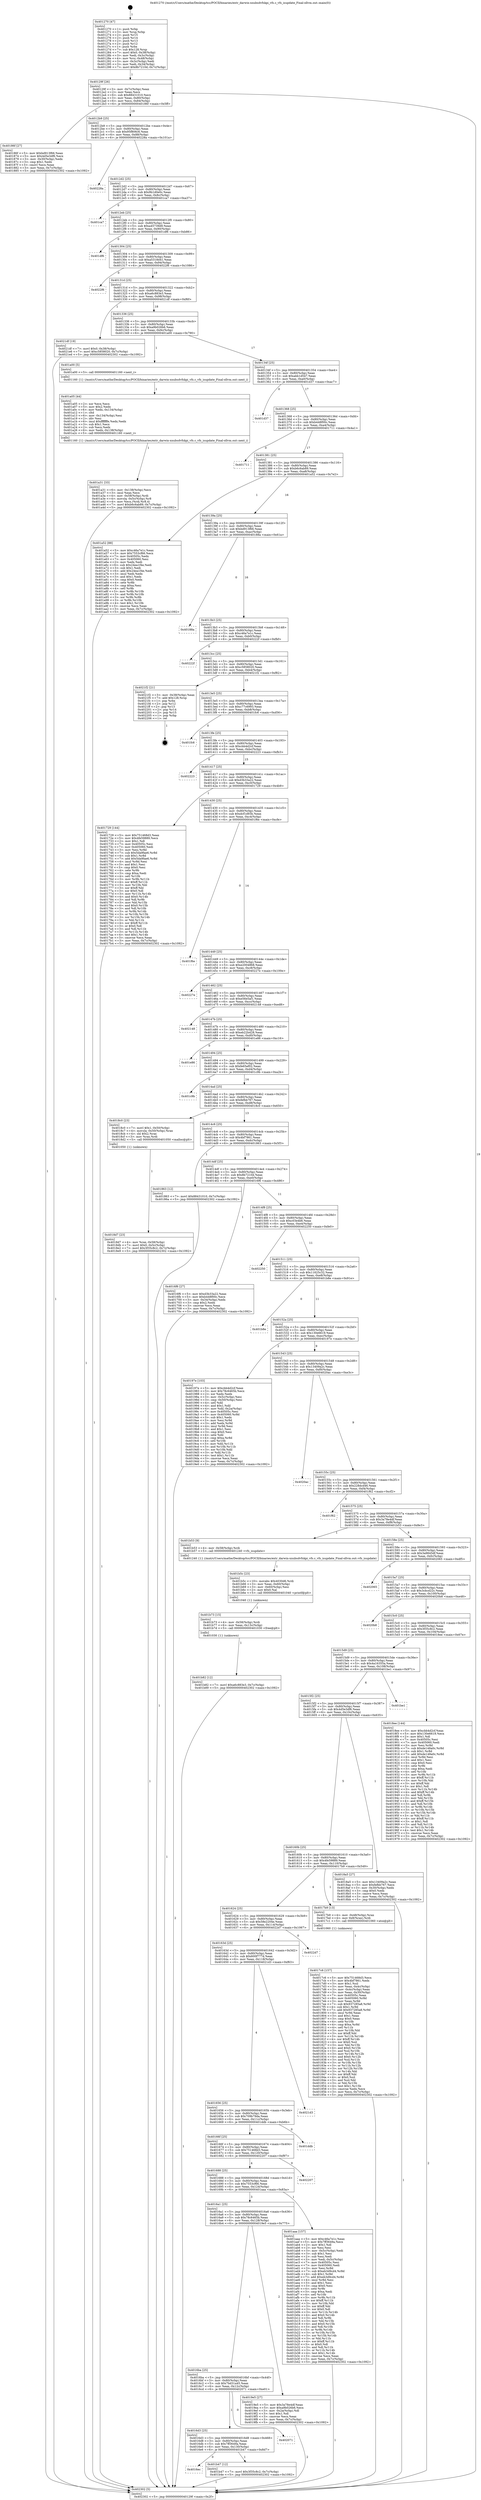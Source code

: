 digraph "0x401270" {
  label = "0x401270 (/mnt/c/Users/mathe/Desktop/tcc/POCII/binaries/extr_darwin-xnubsdvfskpi_vfs.c_vfs_isupdate_Final-ollvm.out::main(0))"
  labelloc = "t"
  node[shape=record]

  Entry [label="",width=0.3,height=0.3,shape=circle,fillcolor=black,style=filled]
  "0x40129f" [label="{
     0x40129f [26]\l
     | [instrs]\l
     &nbsp;&nbsp;0x40129f \<+3\>: mov -0x7c(%rbp),%eax\l
     &nbsp;&nbsp;0x4012a2 \<+2\>: mov %eax,%ecx\l
     &nbsp;&nbsp;0x4012a4 \<+6\>: sub $0x88431010,%ecx\l
     &nbsp;&nbsp;0x4012aa \<+3\>: mov %eax,-0x80(%rbp)\l
     &nbsp;&nbsp;0x4012ad \<+6\>: mov %ecx,-0x84(%rbp)\l
     &nbsp;&nbsp;0x4012b3 \<+6\>: je 000000000040186f \<main+0x5ff\>\l
  }"]
  "0x40186f" [label="{
     0x40186f [27]\l
     | [instrs]\l
     &nbsp;&nbsp;0x40186f \<+5\>: mov $0xbd913f66,%eax\l
     &nbsp;&nbsp;0x401874 \<+5\>: mov $0x4d5e3df6,%ecx\l
     &nbsp;&nbsp;0x401879 \<+3\>: mov -0x30(%rbp),%edx\l
     &nbsp;&nbsp;0x40187c \<+3\>: cmp $0x1,%edx\l
     &nbsp;&nbsp;0x40187f \<+3\>: cmovl %ecx,%eax\l
     &nbsp;&nbsp;0x401882 \<+3\>: mov %eax,-0x7c(%rbp)\l
     &nbsp;&nbsp;0x401885 \<+5\>: jmp 0000000000402302 \<main+0x1092\>\l
  }"]
  "0x4012b9" [label="{
     0x4012b9 [25]\l
     | [instrs]\l
     &nbsp;&nbsp;0x4012b9 \<+5\>: jmp 00000000004012be \<main+0x4e\>\l
     &nbsp;&nbsp;0x4012be \<+3\>: mov -0x80(%rbp),%eax\l
     &nbsp;&nbsp;0x4012c1 \<+5\>: sub $0x95f806c6,%eax\l
     &nbsp;&nbsp;0x4012c6 \<+6\>: mov %eax,-0x88(%rbp)\l
     &nbsp;&nbsp;0x4012cc \<+6\>: je 000000000040228a \<main+0x101a\>\l
  }"]
  Exit [label="",width=0.3,height=0.3,shape=circle,fillcolor=black,style=filled,peripheries=2]
  "0x40228a" [label="{
     0x40228a\l
  }", style=dashed]
  "0x4012d2" [label="{
     0x4012d2 [25]\l
     | [instrs]\l
     &nbsp;&nbsp;0x4012d2 \<+5\>: jmp 00000000004012d7 \<main+0x67\>\l
     &nbsp;&nbsp;0x4012d7 \<+3\>: mov -0x80(%rbp),%eax\l
     &nbsp;&nbsp;0x4012da \<+5\>: sub $0x9b1d0e0c,%eax\l
     &nbsp;&nbsp;0x4012df \<+6\>: mov %eax,-0x8c(%rbp)\l
     &nbsp;&nbsp;0x4012e5 \<+6\>: je 0000000000401ca7 \<main+0xa37\>\l
  }"]
  "0x401b82" [label="{
     0x401b82 [12]\l
     | [instrs]\l
     &nbsp;&nbsp;0x401b82 \<+7\>: movl $0xa6c883e3,-0x7c(%rbp)\l
     &nbsp;&nbsp;0x401b89 \<+5\>: jmp 0000000000402302 \<main+0x1092\>\l
  }"]
  "0x401ca7" [label="{
     0x401ca7\l
  }", style=dashed]
  "0x4012eb" [label="{
     0x4012eb [25]\l
     | [instrs]\l
     &nbsp;&nbsp;0x4012eb \<+5\>: jmp 00000000004012f0 \<main+0x80\>\l
     &nbsp;&nbsp;0x4012f0 \<+3\>: mov -0x80(%rbp),%eax\l
     &nbsp;&nbsp;0x4012f3 \<+5\>: sub $0xa45739d9,%eax\l
     &nbsp;&nbsp;0x4012f8 \<+6\>: mov %eax,-0x90(%rbp)\l
     &nbsp;&nbsp;0x4012fe \<+6\>: je 0000000000401df6 \<main+0xb86\>\l
  }"]
  "0x401b73" [label="{
     0x401b73 [15]\l
     | [instrs]\l
     &nbsp;&nbsp;0x401b73 \<+4\>: mov -0x58(%rbp),%rdi\l
     &nbsp;&nbsp;0x401b77 \<+6\>: mov %eax,-0x13c(%rbp)\l
     &nbsp;&nbsp;0x401b7d \<+5\>: call 0000000000401030 \<free@plt\>\l
     | [calls]\l
     &nbsp;&nbsp;0x401030 \{1\} (unknown)\l
  }"]
  "0x401df6" [label="{
     0x401df6\l
  }", style=dashed]
  "0x401304" [label="{
     0x401304 [25]\l
     | [instrs]\l
     &nbsp;&nbsp;0x401304 \<+5\>: jmp 0000000000401309 \<main+0x99\>\l
     &nbsp;&nbsp;0x401309 \<+3\>: mov -0x80(%rbp),%eax\l
     &nbsp;&nbsp;0x40130c \<+5\>: sub $0xa5318d41,%eax\l
     &nbsp;&nbsp;0x401311 \<+6\>: mov %eax,-0x94(%rbp)\l
     &nbsp;&nbsp;0x401317 \<+6\>: je 00000000004022f6 \<main+0x1086\>\l
  }"]
  "0x401b5c" [label="{
     0x401b5c [23]\l
     | [instrs]\l
     &nbsp;&nbsp;0x401b5c \<+10\>: movabs $0x4030d6,%rdi\l
     &nbsp;&nbsp;0x401b66 \<+3\>: mov %eax,-0x60(%rbp)\l
     &nbsp;&nbsp;0x401b69 \<+3\>: mov -0x60(%rbp),%esi\l
     &nbsp;&nbsp;0x401b6c \<+2\>: mov $0x0,%al\l
     &nbsp;&nbsp;0x401b6e \<+5\>: call 0000000000401040 \<printf@plt\>\l
     | [calls]\l
     &nbsp;&nbsp;0x401040 \{1\} (unknown)\l
  }"]
  "0x4022f6" [label="{
     0x4022f6\l
  }", style=dashed]
  "0x40131d" [label="{
     0x40131d [25]\l
     | [instrs]\l
     &nbsp;&nbsp;0x40131d \<+5\>: jmp 0000000000401322 \<main+0xb2\>\l
     &nbsp;&nbsp;0x401322 \<+3\>: mov -0x80(%rbp),%eax\l
     &nbsp;&nbsp;0x401325 \<+5\>: sub $0xa6c883e3,%eax\l
     &nbsp;&nbsp;0x40132a \<+6\>: mov %eax,-0x98(%rbp)\l
     &nbsp;&nbsp;0x401330 \<+6\>: je 00000000004021df \<main+0xf6f\>\l
  }"]
  "0x4016ec" [label="{
     0x4016ec\l
  }", style=dashed]
  "0x4021df" [label="{
     0x4021df [19]\l
     | [instrs]\l
     &nbsp;&nbsp;0x4021df \<+7\>: movl $0x0,-0x38(%rbp)\l
     &nbsp;&nbsp;0x4021e6 \<+7\>: movl $0xc5858020,-0x7c(%rbp)\l
     &nbsp;&nbsp;0x4021ed \<+5\>: jmp 0000000000402302 \<main+0x1092\>\l
  }"]
  "0x401336" [label="{
     0x401336 [25]\l
     | [instrs]\l
     &nbsp;&nbsp;0x401336 \<+5\>: jmp 000000000040133b \<main+0xcb\>\l
     &nbsp;&nbsp;0x40133b \<+3\>: mov -0x80(%rbp),%eax\l
     &nbsp;&nbsp;0x40133e \<+5\>: sub $0xa9b026b6,%eax\l
     &nbsp;&nbsp;0x401343 \<+6\>: mov %eax,-0x9c(%rbp)\l
     &nbsp;&nbsp;0x401349 \<+6\>: je 0000000000401a00 \<main+0x790\>\l
  }"]
  "0x401b47" [label="{
     0x401b47 [12]\l
     | [instrs]\l
     &nbsp;&nbsp;0x401b47 \<+7\>: movl $0x3f35c8c2,-0x7c(%rbp)\l
     &nbsp;&nbsp;0x401b4e \<+5\>: jmp 0000000000402302 \<main+0x1092\>\l
  }"]
  "0x401a00" [label="{
     0x401a00 [5]\l
     | [instrs]\l
     &nbsp;&nbsp;0x401a00 \<+5\>: call 0000000000401160 \<next_i\>\l
     | [calls]\l
     &nbsp;&nbsp;0x401160 \{1\} (/mnt/c/Users/mathe/Desktop/tcc/POCII/binaries/extr_darwin-xnubsdvfskpi_vfs.c_vfs_isupdate_Final-ollvm.out::next_i)\l
  }"]
  "0x40134f" [label="{
     0x40134f [25]\l
     | [instrs]\l
     &nbsp;&nbsp;0x40134f \<+5\>: jmp 0000000000401354 \<main+0xe4\>\l
     &nbsp;&nbsp;0x401354 \<+3\>: mov -0x80(%rbp),%eax\l
     &nbsp;&nbsp;0x401357 \<+5\>: sub $0xabb1d547,%eax\l
     &nbsp;&nbsp;0x40135c \<+6\>: mov %eax,-0xa0(%rbp)\l
     &nbsp;&nbsp;0x401362 \<+6\>: je 0000000000401d37 \<main+0xac7\>\l
  }"]
  "0x4016d3" [label="{
     0x4016d3 [25]\l
     | [instrs]\l
     &nbsp;&nbsp;0x4016d3 \<+5\>: jmp 00000000004016d8 \<main+0x468\>\l
     &nbsp;&nbsp;0x4016d8 \<+3\>: mov -0x80(%rbp),%eax\l
     &nbsp;&nbsp;0x4016db \<+5\>: sub $0x7ff3649a,%eax\l
     &nbsp;&nbsp;0x4016e0 \<+6\>: mov %eax,-0x130(%rbp)\l
     &nbsp;&nbsp;0x4016e6 \<+6\>: je 0000000000401b47 \<main+0x8d7\>\l
  }"]
  "0x401d37" [label="{
     0x401d37\l
  }", style=dashed]
  "0x401368" [label="{
     0x401368 [25]\l
     | [instrs]\l
     &nbsp;&nbsp;0x401368 \<+5\>: jmp 000000000040136d \<main+0xfd\>\l
     &nbsp;&nbsp;0x40136d \<+3\>: mov -0x80(%rbp),%eax\l
     &nbsp;&nbsp;0x401370 \<+5\>: sub $0xb448f00c,%eax\l
     &nbsp;&nbsp;0x401375 \<+6\>: mov %eax,-0xa4(%rbp)\l
     &nbsp;&nbsp;0x40137b \<+6\>: je 0000000000401711 \<main+0x4a1\>\l
  }"]
  "0x402071" [label="{
     0x402071\l
  }", style=dashed]
  "0x401711" [label="{
     0x401711\l
  }", style=dashed]
  "0x401381" [label="{
     0x401381 [25]\l
     | [instrs]\l
     &nbsp;&nbsp;0x401381 \<+5\>: jmp 0000000000401386 \<main+0x116\>\l
     &nbsp;&nbsp;0x401386 \<+3\>: mov -0x80(%rbp),%eax\l
     &nbsp;&nbsp;0x401389 \<+5\>: sub $0xb6c6ab89,%eax\l
     &nbsp;&nbsp;0x40138e \<+6\>: mov %eax,-0xa8(%rbp)\l
     &nbsp;&nbsp;0x401394 \<+6\>: je 0000000000401a52 \<main+0x7e2\>\l
  }"]
  "0x401a31" [label="{
     0x401a31 [33]\l
     | [instrs]\l
     &nbsp;&nbsp;0x401a31 \<+6\>: mov -0x138(%rbp),%ecx\l
     &nbsp;&nbsp;0x401a37 \<+3\>: imul %eax,%ecx\l
     &nbsp;&nbsp;0x401a3a \<+4\>: mov -0x58(%rbp),%rdi\l
     &nbsp;&nbsp;0x401a3e \<+4\>: movslq -0x5c(%rbp),%r8\l
     &nbsp;&nbsp;0x401a42 \<+4\>: mov %ecx,(%rdi,%r8,4)\l
     &nbsp;&nbsp;0x401a46 \<+7\>: movl $0xb6c6ab89,-0x7c(%rbp)\l
     &nbsp;&nbsp;0x401a4d \<+5\>: jmp 0000000000402302 \<main+0x1092\>\l
  }"]
  "0x401a52" [label="{
     0x401a52 [88]\l
     | [instrs]\l
     &nbsp;&nbsp;0x401a52 \<+5\>: mov $0xc46a7e1c,%eax\l
     &nbsp;&nbsp;0x401a57 \<+5\>: mov $0x7553cf66,%ecx\l
     &nbsp;&nbsp;0x401a5c \<+7\>: mov 0x40505c,%edx\l
     &nbsp;&nbsp;0x401a63 \<+7\>: mov 0x405060,%esi\l
     &nbsp;&nbsp;0x401a6a \<+2\>: mov %edx,%edi\l
     &nbsp;&nbsp;0x401a6c \<+6\>: sub $0x24ea1f4e,%edi\l
     &nbsp;&nbsp;0x401a72 \<+3\>: sub $0x1,%edi\l
     &nbsp;&nbsp;0x401a75 \<+6\>: add $0x24ea1f4e,%edi\l
     &nbsp;&nbsp;0x401a7b \<+3\>: imul %edi,%edx\l
     &nbsp;&nbsp;0x401a7e \<+3\>: and $0x1,%edx\l
     &nbsp;&nbsp;0x401a81 \<+3\>: cmp $0x0,%edx\l
     &nbsp;&nbsp;0x401a84 \<+4\>: sete %r8b\l
     &nbsp;&nbsp;0x401a88 \<+3\>: cmp $0xa,%esi\l
     &nbsp;&nbsp;0x401a8b \<+4\>: setl %r9b\l
     &nbsp;&nbsp;0x401a8f \<+3\>: mov %r8b,%r10b\l
     &nbsp;&nbsp;0x401a92 \<+3\>: and %r9b,%r10b\l
     &nbsp;&nbsp;0x401a95 \<+3\>: xor %r9b,%r8b\l
     &nbsp;&nbsp;0x401a98 \<+3\>: or %r8b,%r10b\l
     &nbsp;&nbsp;0x401a9b \<+4\>: test $0x1,%r10b\l
     &nbsp;&nbsp;0x401a9f \<+3\>: cmovne %ecx,%eax\l
     &nbsp;&nbsp;0x401aa2 \<+3\>: mov %eax,-0x7c(%rbp)\l
     &nbsp;&nbsp;0x401aa5 \<+5\>: jmp 0000000000402302 \<main+0x1092\>\l
  }"]
  "0x40139a" [label="{
     0x40139a [25]\l
     | [instrs]\l
     &nbsp;&nbsp;0x40139a \<+5\>: jmp 000000000040139f \<main+0x12f\>\l
     &nbsp;&nbsp;0x40139f \<+3\>: mov -0x80(%rbp),%eax\l
     &nbsp;&nbsp;0x4013a2 \<+5\>: sub $0xbd913f66,%eax\l
     &nbsp;&nbsp;0x4013a7 \<+6\>: mov %eax,-0xac(%rbp)\l
     &nbsp;&nbsp;0x4013ad \<+6\>: je 000000000040188a \<main+0x61a\>\l
  }"]
  "0x401a05" [label="{
     0x401a05 [44]\l
     | [instrs]\l
     &nbsp;&nbsp;0x401a05 \<+2\>: xor %ecx,%ecx\l
     &nbsp;&nbsp;0x401a07 \<+5\>: mov $0x2,%edx\l
     &nbsp;&nbsp;0x401a0c \<+6\>: mov %edx,-0x134(%rbp)\l
     &nbsp;&nbsp;0x401a12 \<+1\>: cltd\l
     &nbsp;&nbsp;0x401a13 \<+6\>: mov -0x134(%rbp),%esi\l
     &nbsp;&nbsp;0x401a19 \<+2\>: idiv %esi\l
     &nbsp;&nbsp;0x401a1b \<+6\>: imul $0xfffffffe,%edx,%edx\l
     &nbsp;&nbsp;0x401a21 \<+3\>: sub $0x1,%ecx\l
     &nbsp;&nbsp;0x401a24 \<+2\>: sub %ecx,%edx\l
     &nbsp;&nbsp;0x401a26 \<+6\>: mov %edx,-0x138(%rbp)\l
     &nbsp;&nbsp;0x401a2c \<+5\>: call 0000000000401160 \<next_i\>\l
     | [calls]\l
     &nbsp;&nbsp;0x401160 \{1\} (/mnt/c/Users/mathe/Desktop/tcc/POCII/binaries/extr_darwin-xnubsdvfskpi_vfs.c_vfs_isupdate_Final-ollvm.out::next_i)\l
  }"]
  "0x40188a" [label="{
     0x40188a\l
  }", style=dashed]
  "0x4013b3" [label="{
     0x4013b3 [25]\l
     | [instrs]\l
     &nbsp;&nbsp;0x4013b3 \<+5\>: jmp 00000000004013b8 \<main+0x148\>\l
     &nbsp;&nbsp;0x4013b8 \<+3\>: mov -0x80(%rbp),%eax\l
     &nbsp;&nbsp;0x4013bb \<+5\>: sub $0xc46a7e1c,%eax\l
     &nbsp;&nbsp;0x4013c0 \<+6\>: mov %eax,-0xb0(%rbp)\l
     &nbsp;&nbsp;0x4013c6 \<+6\>: je 000000000040222f \<main+0xfbf\>\l
  }"]
  "0x4016ba" [label="{
     0x4016ba [25]\l
     | [instrs]\l
     &nbsp;&nbsp;0x4016ba \<+5\>: jmp 00000000004016bf \<main+0x44f\>\l
     &nbsp;&nbsp;0x4016bf \<+3\>: mov -0x80(%rbp),%eax\l
     &nbsp;&nbsp;0x4016c2 \<+5\>: sub $0x7bd31a45,%eax\l
     &nbsp;&nbsp;0x4016c7 \<+6\>: mov %eax,-0x12c(%rbp)\l
     &nbsp;&nbsp;0x4016cd \<+6\>: je 0000000000402071 \<main+0xe01\>\l
  }"]
  "0x40222f" [label="{
     0x40222f\l
  }", style=dashed]
  "0x4013cc" [label="{
     0x4013cc [25]\l
     | [instrs]\l
     &nbsp;&nbsp;0x4013cc \<+5\>: jmp 00000000004013d1 \<main+0x161\>\l
     &nbsp;&nbsp;0x4013d1 \<+3\>: mov -0x80(%rbp),%eax\l
     &nbsp;&nbsp;0x4013d4 \<+5\>: sub $0xc5858020,%eax\l
     &nbsp;&nbsp;0x4013d9 \<+6\>: mov %eax,-0xb4(%rbp)\l
     &nbsp;&nbsp;0x4013df \<+6\>: je 00000000004021f2 \<main+0xf82\>\l
  }"]
  "0x4019e5" [label="{
     0x4019e5 [27]\l
     | [instrs]\l
     &nbsp;&nbsp;0x4019e5 \<+5\>: mov $0x3a78e4df,%eax\l
     &nbsp;&nbsp;0x4019ea \<+5\>: mov $0xa9b026b6,%ecx\l
     &nbsp;&nbsp;0x4019ef \<+3\>: mov -0x2a(%rbp),%dl\l
     &nbsp;&nbsp;0x4019f2 \<+3\>: test $0x1,%dl\l
     &nbsp;&nbsp;0x4019f5 \<+3\>: cmovne %ecx,%eax\l
     &nbsp;&nbsp;0x4019f8 \<+3\>: mov %eax,-0x7c(%rbp)\l
     &nbsp;&nbsp;0x4019fb \<+5\>: jmp 0000000000402302 \<main+0x1092\>\l
  }"]
  "0x4021f2" [label="{
     0x4021f2 [21]\l
     | [instrs]\l
     &nbsp;&nbsp;0x4021f2 \<+3\>: mov -0x38(%rbp),%eax\l
     &nbsp;&nbsp;0x4021f5 \<+7\>: add $0x128,%rsp\l
     &nbsp;&nbsp;0x4021fc \<+1\>: pop %rbx\l
     &nbsp;&nbsp;0x4021fd \<+2\>: pop %r12\l
     &nbsp;&nbsp;0x4021ff \<+2\>: pop %r13\l
     &nbsp;&nbsp;0x402201 \<+2\>: pop %r14\l
     &nbsp;&nbsp;0x402203 \<+2\>: pop %r15\l
     &nbsp;&nbsp;0x402205 \<+1\>: pop %rbp\l
     &nbsp;&nbsp;0x402206 \<+1\>: ret\l
  }"]
  "0x4013e5" [label="{
     0x4013e5 [25]\l
     | [instrs]\l
     &nbsp;&nbsp;0x4013e5 \<+5\>: jmp 00000000004013ea \<main+0x17a\>\l
     &nbsp;&nbsp;0x4013ea \<+3\>: mov -0x80(%rbp),%eax\l
     &nbsp;&nbsp;0x4013ed \<+5\>: sub $0xc77c6993,%eax\l
     &nbsp;&nbsp;0x4013f2 \<+6\>: mov %eax,-0xb8(%rbp)\l
     &nbsp;&nbsp;0x4013f8 \<+6\>: je 0000000000401fc6 \<main+0xd56\>\l
  }"]
  "0x4016a1" [label="{
     0x4016a1 [25]\l
     | [instrs]\l
     &nbsp;&nbsp;0x4016a1 \<+5\>: jmp 00000000004016a6 \<main+0x436\>\l
     &nbsp;&nbsp;0x4016a6 \<+3\>: mov -0x80(%rbp),%eax\l
     &nbsp;&nbsp;0x4016a9 \<+5\>: sub $0x78c6465b,%eax\l
     &nbsp;&nbsp;0x4016ae \<+6\>: mov %eax,-0x128(%rbp)\l
     &nbsp;&nbsp;0x4016b4 \<+6\>: je 00000000004019e5 \<main+0x775\>\l
  }"]
  "0x401fc6" [label="{
     0x401fc6\l
  }", style=dashed]
  "0x4013fe" [label="{
     0x4013fe [25]\l
     | [instrs]\l
     &nbsp;&nbsp;0x4013fe \<+5\>: jmp 0000000000401403 \<main+0x193\>\l
     &nbsp;&nbsp;0x401403 \<+3\>: mov -0x80(%rbp),%eax\l
     &nbsp;&nbsp;0x401406 \<+5\>: sub $0xcbb4d2cf,%eax\l
     &nbsp;&nbsp;0x40140b \<+6\>: mov %eax,-0xbc(%rbp)\l
     &nbsp;&nbsp;0x401411 \<+6\>: je 0000000000402223 \<main+0xfb3\>\l
  }"]
  "0x401aaa" [label="{
     0x401aaa [157]\l
     | [instrs]\l
     &nbsp;&nbsp;0x401aaa \<+5\>: mov $0xc46a7e1c,%eax\l
     &nbsp;&nbsp;0x401aaf \<+5\>: mov $0x7ff3649a,%ecx\l
     &nbsp;&nbsp;0x401ab4 \<+2\>: mov $0x1,%dl\l
     &nbsp;&nbsp;0x401ab6 \<+2\>: xor %esi,%esi\l
     &nbsp;&nbsp;0x401ab8 \<+3\>: mov -0x5c(%rbp),%edi\l
     &nbsp;&nbsp;0x401abb \<+3\>: sub $0x1,%esi\l
     &nbsp;&nbsp;0x401abe \<+2\>: sub %esi,%edi\l
     &nbsp;&nbsp;0x401ac0 \<+3\>: mov %edi,-0x5c(%rbp)\l
     &nbsp;&nbsp;0x401ac3 \<+7\>: mov 0x40505c,%esi\l
     &nbsp;&nbsp;0x401aca \<+7\>: mov 0x405060,%edi\l
     &nbsp;&nbsp;0x401ad1 \<+3\>: mov %esi,%r8d\l
     &nbsp;&nbsp;0x401ad4 \<+7\>: sub $0xeb3d9cd4,%r8d\l
     &nbsp;&nbsp;0x401adb \<+4\>: sub $0x1,%r8d\l
     &nbsp;&nbsp;0x401adf \<+7\>: add $0xeb3d9cd4,%r8d\l
     &nbsp;&nbsp;0x401ae6 \<+4\>: imul %r8d,%esi\l
     &nbsp;&nbsp;0x401aea \<+3\>: and $0x1,%esi\l
     &nbsp;&nbsp;0x401aed \<+3\>: cmp $0x0,%esi\l
     &nbsp;&nbsp;0x401af0 \<+4\>: sete %r9b\l
     &nbsp;&nbsp;0x401af4 \<+3\>: cmp $0xa,%edi\l
     &nbsp;&nbsp;0x401af7 \<+4\>: setl %r10b\l
     &nbsp;&nbsp;0x401afb \<+3\>: mov %r9b,%r11b\l
     &nbsp;&nbsp;0x401afe \<+4\>: xor $0xff,%r11b\l
     &nbsp;&nbsp;0x401b02 \<+3\>: mov %r10b,%bl\l
     &nbsp;&nbsp;0x401b05 \<+3\>: xor $0xff,%bl\l
     &nbsp;&nbsp;0x401b08 \<+3\>: xor $0x0,%dl\l
     &nbsp;&nbsp;0x401b0b \<+3\>: mov %r11b,%r14b\l
     &nbsp;&nbsp;0x401b0e \<+4\>: and $0x0,%r14b\l
     &nbsp;&nbsp;0x401b12 \<+3\>: and %dl,%r9b\l
     &nbsp;&nbsp;0x401b15 \<+3\>: mov %bl,%r15b\l
     &nbsp;&nbsp;0x401b18 \<+4\>: and $0x0,%r15b\l
     &nbsp;&nbsp;0x401b1c \<+3\>: and %dl,%r10b\l
     &nbsp;&nbsp;0x401b1f \<+3\>: or %r9b,%r14b\l
     &nbsp;&nbsp;0x401b22 \<+3\>: or %r10b,%r15b\l
     &nbsp;&nbsp;0x401b25 \<+3\>: xor %r15b,%r14b\l
     &nbsp;&nbsp;0x401b28 \<+3\>: or %bl,%r11b\l
     &nbsp;&nbsp;0x401b2b \<+4\>: xor $0xff,%r11b\l
     &nbsp;&nbsp;0x401b2f \<+3\>: or $0x0,%dl\l
     &nbsp;&nbsp;0x401b32 \<+3\>: and %dl,%r11b\l
     &nbsp;&nbsp;0x401b35 \<+3\>: or %r11b,%r14b\l
     &nbsp;&nbsp;0x401b38 \<+4\>: test $0x1,%r14b\l
     &nbsp;&nbsp;0x401b3c \<+3\>: cmovne %ecx,%eax\l
     &nbsp;&nbsp;0x401b3f \<+3\>: mov %eax,-0x7c(%rbp)\l
     &nbsp;&nbsp;0x401b42 \<+5\>: jmp 0000000000402302 \<main+0x1092\>\l
  }"]
  "0x402223" [label="{
     0x402223\l
  }", style=dashed]
  "0x401417" [label="{
     0x401417 [25]\l
     | [instrs]\l
     &nbsp;&nbsp;0x401417 \<+5\>: jmp 000000000040141c \<main+0x1ac\>\l
     &nbsp;&nbsp;0x40141c \<+3\>: mov -0x80(%rbp),%eax\l
     &nbsp;&nbsp;0x40141f \<+5\>: sub $0xd3b33a22,%eax\l
     &nbsp;&nbsp;0x401424 \<+6\>: mov %eax,-0xc0(%rbp)\l
     &nbsp;&nbsp;0x40142a \<+6\>: je 0000000000401729 \<main+0x4b9\>\l
  }"]
  "0x401688" [label="{
     0x401688 [25]\l
     | [instrs]\l
     &nbsp;&nbsp;0x401688 \<+5\>: jmp 000000000040168d \<main+0x41d\>\l
     &nbsp;&nbsp;0x40168d \<+3\>: mov -0x80(%rbp),%eax\l
     &nbsp;&nbsp;0x401690 \<+5\>: sub $0x7553cf66,%eax\l
     &nbsp;&nbsp;0x401695 \<+6\>: mov %eax,-0x124(%rbp)\l
     &nbsp;&nbsp;0x40169b \<+6\>: je 0000000000401aaa \<main+0x83a\>\l
  }"]
  "0x401729" [label="{
     0x401729 [144]\l
     | [instrs]\l
     &nbsp;&nbsp;0x401729 \<+5\>: mov $0x751468d3,%eax\l
     &nbsp;&nbsp;0x40172e \<+5\>: mov $0x4fe59889,%ecx\l
     &nbsp;&nbsp;0x401733 \<+2\>: mov $0x1,%dl\l
     &nbsp;&nbsp;0x401735 \<+7\>: mov 0x40505c,%esi\l
     &nbsp;&nbsp;0x40173c \<+7\>: mov 0x405060,%edi\l
     &nbsp;&nbsp;0x401743 \<+3\>: mov %esi,%r8d\l
     &nbsp;&nbsp;0x401746 \<+7\>: sub $0x5da9fae6,%r8d\l
     &nbsp;&nbsp;0x40174d \<+4\>: sub $0x1,%r8d\l
     &nbsp;&nbsp;0x401751 \<+7\>: add $0x5da9fae6,%r8d\l
     &nbsp;&nbsp;0x401758 \<+4\>: imul %r8d,%esi\l
     &nbsp;&nbsp;0x40175c \<+3\>: and $0x1,%esi\l
     &nbsp;&nbsp;0x40175f \<+3\>: cmp $0x0,%esi\l
     &nbsp;&nbsp;0x401762 \<+4\>: sete %r9b\l
     &nbsp;&nbsp;0x401766 \<+3\>: cmp $0xa,%edi\l
     &nbsp;&nbsp;0x401769 \<+4\>: setl %r10b\l
     &nbsp;&nbsp;0x40176d \<+3\>: mov %r9b,%r11b\l
     &nbsp;&nbsp;0x401770 \<+4\>: xor $0xff,%r11b\l
     &nbsp;&nbsp;0x401774 \<+3\>: mov %r10b,%bl\l
     &nbsp;&nbsp;0x401777 \<+3\>: xor $0xff,%bl\l
     &nbsp;&nbsp;0x40177a \<+3\>: xor $0x0,%dl\l
     &nbsp;&nbsp;0x40177d \<+3\>: mov %r11b,%r14b\l
     &nbsp;&nbsp;0x401780 \<+4\>: and $0x0,%r14b\l
     &nbsp;&nbsp;0x401784 \<+3\>: and %dl,%r9b\l
     &nbsp;&nbsp;0x401787 \<+3\>: mov %bl,%r15b\l
     &nbsp;&nbsp;0x40178a \<+4\>: and $0x0,%r15b\l
     &nbsp;&nbsp;0x40178e \<+3\>: and %dl,%r10b\l
     &nbsp;&nbsp;0x401791 \<+3\>: or %r9b,%r14b\l
     &nbsp;&nbsp;0x401794 \<+3\>: or %r10b,%r15b\l
     &nbsp;&nbsp;0x401797 \<+3\>: xor %r15b,%r14b\l
     &nbsp;&nbsp;0x40179a \<+3\>: or %bl,%r11b\l
     &nbsp;&nbsp;0x40179d \<+4\>: xor $0xff,%r11b\l
     &nbsp;&nbsp;0x4017a1 \<+3\>: or $0x0,%dl\l
     &nbsp;&nbsp;0x4017a4 \<+3\>: and %dl,%r11b\l
     &nbsp;&nbsp;0x4017a7 \<+3\>: or %r11b,%r14b\l
     &nbsp;&nbsp;0x4017aa \<+4\>: test $0x1,%r14b\l
     &nbsp;&nbsp;0x4017ae \<+3\>: cmovne %ecx,%eax\l
     &nbsp;&nbsp;0x4017b1 \<+3\>: mov %eax,-0x7c(%rbp)\l
     &nbsp;&nbsp;0x4017b4 \<+5\>: jmp 0000000000402302 \<main+0x1092\>\l
  }"]
  "0x401430" [label="{
     0x401430 [25]\l
     | [instrs]\l
     &nbsp;&nbsp;0x401430 \<+5\>: jmp 0000000000401435 \<main+0x1c5\>\l
     &nbsp;&nbsp;0x401435 \<+3\>: mov -0x80(%rbp),%eax\l
     &nbsp;&nbsp;0x401438 \<+5\>: sub $0xdcf1d93b,%eax\l
     &nbsp;&nbsp;0x40143d \<+6\>: mov %eax,-0xc4(%rbp)\l
     &nbsp;&nbsp;0x401443 \<+6\>: je 0000000000401f6e \<main+0xcfe\>\l
  }"]
  "0x402207" [label="{
     0x402207\l
  }", style=dashed]
  "0x401f6e" [label="{
     0x401f6e\l
  }", style=dashed]
  "0x401449" [label="{
     0x401449 [25]\l
     | [instrs]\l
     &nbsp;&nbsp;0x401449 \<+5\>: jmp 000000000040144e \<main+0x1de\>\l
     &nbsp;&nbsp;0x40144e \<+3\>: mov -0x80(%rbp),%eax\l
     &nbsp;&nbsp;0x401451 \<+5\>: sub $0xe2004868,%eax\l
     &nbsp;&nbsp;0x401456 \<+6\>: mov %eax,-0xc8(%rbp)\l
     &nbsp;&nbsp;0x40145c \<+6\>: je 000000000040227e \<main+0x100e\>\l
  }"]
  "0x40166f" [label="{
     0x40166f [25]\l
     | [instrs]\l
     &nbsp;&nbsp;0x40166f \<+5\>: jmp 0000000000401674 \<main+0x404\>\l
     &nbsp;&nbsp;0x401674 \<+3\>: mov -0x80(%rbp),%eax\l
     &nbsp;&nbsp;0x401677 \<+5\>: sub $0x751468d3,%eax\l
     &nbsp;&nbsp;0x40167c \<+6\>: mov %eax,-0x120(%rbp)\l
     &nbsp;&nbsp;0x401682 \<+6\>: je 0000000000402207 \<main+0xf97\>\l
  }"]
  "0x40227e" [label="{
     0x40227e\l
  }", style=dashed]
  "0x401462" [label="{
     0x401462 [25]\l
     | [instrs]\l
     &nbsp;&nbsp;0x401462 \<+5\>: jmp 0000000000401467 \<main+0x1f7\>\l
     &nbsp;&nbsp;0x401467 \<+3\>: mov -0x80(%rbp),%eax\l
     &nbsp;&nbsp;0x40146a \<+5\>: sub $0xe56e5af1,%eax\l
     &nbsp;&nbsp;0x40146f \<+6\>: mov %eax,-0xcc(%rbp)\l
     &nbsp;&nbsp;0x401475 \<+6\>: je 0000000000402148 \<main+0xed8\>\l
  }"]
  "0x401ddb" [label="{
     0x401ddb\l
  }", style=dashed]
  "0x402148" [label="{
     0x402148\l
  }", style=dashed]
  "0x40147b" [label="{
     0x40147b [25]\l
     | [instrs]\l
     &nbsp;&nbsp;0x40147b \<+5\>: jmp 0000000000401480 \<main+0x210\>\l
     &nbsp;&nbsp;0x401480 \<+3\>: mov -0x80(%rbp),%eax\l
     &nbsp;&nbsp;0x401483 \<+5\>: sub $0xeb22b428,%eax\l
     &nbsp;&nbsp;0x401488 \<+6\>: mov %eax,-0xd0(%rbp)\l
     &nbsp;&nbsp;0x40148e \<+6\>: je 0000000000401e86 \<main+0xc16\>\l
  }"]
  "0x401656" [label="{
     0x401656 [25]\l
     | [instrs]\l
     &nbsp;&nbsp;0x401656 \<+5\>: jmp 000000000040165b \<main+0x3eb\>\l
     &nbsp;&nbsp;0x40165b \<+3\>: mov -0x80(%rbp),%eax\l
     &nbsp;&nbsp;0x40165e \<+5\>: sub $0x709b79da,%eax\l
     &nbsp;&nbsp;0x401663 \<+6\>: mov %eax,-0x11c(%rbp)\l
     &nbsp;&nbsp;0x401669 \<+6\>: je 0000000000401ddb \<main+0xb6b\>\l
  }"]
  "0x401e86" [label="{
     0x401e86\l
  }", style=dashed]
  "0x401494" [label="{
     0x401494 [25]\l
     | [instrs]\l
     &nbsp;&nbsp;0x401494 \<+5\>: jmp 0000000000401499 \<main+0x229\>\l
     &nbsp;&nbsp;0x401499 \<+3\>: mov -0x80(%rbp),%eax\l
     &nbsp;&nbsp;0x40149c \<+5\>: sub $0xfe65ef02,%eax\l
     &nbsp;&nbsp;0x4014a1 \<+6\>: mov %eax,-0xd4(%rbp)\l
     &nbsp;&nbsp;0x4014a7 \<+6\>: je 0000000000401c9b \<main+0xa2b\>\l
  }"]
  "0x4021d3" [label="{
     0x4021d3\l
  }", style=dashed]
  "0x401c9b" [label="{
     0x401c9b\l
  }", style=dashed]
  "0x4014ad" [label="{
     0x4014ad [25]\l
     | [instrs]\l
     &nbsp;&nbsp;0x4014ad \<+5\>: jmp 00000000004014b2 \<main+0x242\>\l
     &nbsp;&nbsp;0x4014b2 \<+3\>: mov -0x80(%rbp),%eax\l
     &nbsp;&nbsp;0x4014b5 \<+5\>: sub $0xfefbb767,%eax\l
     &nbsp;&nbsp;0x4014ba \<+6\>: mov %eax,-0xd8(%rbp)\l
     &nbsp;&nbsp;0x4014c0 \<+6\>: je 00000000004018c0 \<main+0x650\>\l
  }"]
  "0x40163d" [label="{
     0x40163d [25]\l
     | [instrs]\l
     &nbsp;&nbsp;0x40163d \<+5\>: jmp 0000000000401642 \<main+0x3d2\>\l
     &nbsp;&nbsp;0x401642 \<+3\>: mov -0x80(%rbp),%eax\l
     &nbsp;&nbsp;0x401645 \<+5\>: sub $0x600f777d,%eax\l
     &nbsp;&nbsp;0x40164a \<+6\>: mov %eax,-0x118(%rbp)\l
     &nbsp;&nbsp;0x401650 \<+6\>: je 00000000004021d3 \<main+0xf63\>\l
  }"]
  "0x4018c0" [label="{
     0x4018c0 [23]\l
     | [instrs]\l
     &nbsp;&nbsp;0x4018c0 \<+7\>: movl $0x1,-0x50(%rbp)\l
     &nbsp;&nbsp;0x4018c7 \<+4\>: movslq -0x50(%rbp),%rax\l
     &nbsp;&nbsp;0x4018cb \<+4\>: shl $0x2,%rax\l
     &nbsp;&nbsp;0x4018cf \<+3\>: mov %rax,%rdi\l
     &nbsp;&nbsp;0x4018d2 \<+5\>: call 0000000000401050 \<malloc@plt\>\l
     | [calls]\l
     &nbsp;&nbsp;0x401050 \{1\} (unknown)\l
  }"]
  "0x4014c6" [label="{
     0x4014c6 [25]\l
     | [instrs]\l
     &nbsp;&nbsp;0x4014c6 \<+5\>: jmp 00000000004014cb \<main+0x25b\>\l
     &nbsp;&nbsp;0x4014cb \<+3\>: mov -0x80(%rbp),%eax\l
     &nbsp;&nbsp;0x4014ce \<+5\>: sub $0x4bf7861,%eax\l
     &nbsp;&nbsp;0x4014d3 \<+6\>: mov %eax,-0xdc(%rbp)\l
     &nbsp;&nbsp;0x4014d9 \<+6\>: je 0000000000401863 \<main+0x5f3\>\l
  }"]
  "0x4022d7" [label="{
     0x4022d7\l
  }", style=dashed]
  "0x401863" [label="{
     0x401863 [12]\l
     | [instrs]\l
     &nbsp;&nbsp;0x401863 \<+7\>: movl $0x88431010,-0x7c(%rbp)\l
     &nbsp;&nbsp;0x40186a \<+5\>: jmp 0000000000402302 \<main+0x1092\>\l
  }"]
  "0x4014df" [label="{
     0x4014df [25]\l
     | [instrs]\l
     &nbsp;&nbsp;0x4014df \<+5\>: jmp 00000000004014e4 \<main+0x274\>\l
     &nbsp;&nbsp;0x4014e4 \<+3\>: mov -0x80(%rbp),%eax\l
     &nbsp;&nbsp;0x4014e7 \<+5\>: sub $0x8b7210d,%eax\l
     &nbsp;&nbsp;0x4014ec \<+6\>: mov %eax,-0xe0(%rbp)\l
     &nbsp;&nbsp;0x4014f2 \<+6\>: je 00000000004016f6 \<main+0x486\>\l
  }"]
  "0x4018d7" [label="{
     0x4018d7 [23]\l
     | [instrs]\l
     &nbsp;&nbsp;0x4018d7 \<+4\>: mov %rax,-0x58(%rbp)\l
     &nbsp;&nbsp;0x4018db \<+7\>: movl $0x0,-0x5c(%rbp)\l
     &nbsp;&nbsp;0x4018e2 \<+7\>: movl $0x3f35c8c2,-0x7c(%rbp)\l
     &nbsp;&nbsp;0x4018e9 \<+5\>: jmp 0000000000402302 \<main+0x1092\>\l
  }"]
  "0x4016f6" [label="{
     0x4016f6 [27]\l
     | [instrs]\l
     &nbsp;&nbsp;0x4016f6 \<+5\>: mov $0xd3b33a22,%eax\l
     &nbsp;&nbsp;0x4016fb \<+5\>: mov $0xb448f00c,%ecx\l
     &nbsp;&nbsp;0x401700 \<+3\>: mov -0x34(%rbp),%edx\l
     &nbsp;&nbsp;0x401703 \<+3\>: cmp $0x2,%edx\l
     &nbsp;&nbsp;0x401706 \<+3\>: cmovne %ecx,%eax\l
     &nbsp;&nbsp;0x401709 \<+3\>: mov %eax,-0x7c(%rbp)\l
     &nbsp;&nbsp;0x40170c \<+5\>: jmp 0000000000402302 \<main+0x1092\>\l
  }"]
  "0x4014f8" [label="{
     0x4014f8 [25]\l
     | [instrs]\l
     &nbsp;&nbsp;0x4014f8 \<+5\>: jmp 00000000004014fd \<main+0x28d\>\l
     &nbsp;&nbsp;0x4014fd \<+3\>: mov -0x80(%rbp),%eax\l
     &nbsp;&nbsp;0x401500 \<+5\>: sub $0xc03e4b6,%eax\l
     &nbsp;&nbsp;0x401505 \<+6\>: mov %eax,-0xe4(%rbp)\l
     &nbsp;&nbsp;0x40150b \<+6\>: je 0000000000402250 \<main+0xfe0\>\l
  }"]
  "0x402302" [label="{
     0x402302 [5]\l
     | [instrs]\l
     &nbsp;&nbsp;0x402302 \<+5\>: jmp 000000000040129f \<main+0x2f\>\l
  }"]
  "0x401270" [label="{
     0x401270 [47]\l
     | [instrs]\l
     &nbsp;&nbsp;0x401270 \<+1\>: push %rbp\l
     &nbsp;&nbsp;0x401271 \<+3\>: mov %rsp,%rbp\l
     &nbsp;&nbsp;0x401274 \<+2\>: push %r15\l
     &nbsp;&nbsp;0x401276 \<+2\>: push %r14\l
     &nbsp;&nbsp;0x401278 \<+2\>: push %r13\l
     &nbsp;&nbsp;0x40127a \<+2\>: push %r12\l
     &nbsp;&nbsp;0x40127c \<+1\>: push %rbx\l
     &nbsp;&nbsp;0x40127d \<+7\>: sub $0x128,%rsp\l
     &nbsp;&nbsp;0x401284 \<+7\>: movl $0x0,-0x38(%rbp)\l
     &nbsp;&nbsp;0x40128b \<+3\>: mov %edi,-0x3c(%rbp)\l
     &nbsp;&nbsp;0x40128e \<+4\>: mov %rsi,-0x48(%rbp)\l
     &nbsp;&nbsp;0x401292 \<+3\>: mov -0x3c(%rbp),%edi\l
     &nbsp;&nbsp;0x401295 \<+3\>: mov %edi,-0x34(%rbp)\l
     &nbsp;&nbsp;0x401298 \<+7\>: movl $0x8b7210d,-0x7c(%rbp)\l
  }"]
  "0x4017c6" [label="{
     0x4017c6 [157]\l
     | [instrs]\l
     &nbsp;&nbsp;0x4017c6 \<+5\>: mov $0x751468d3,%ecx\l
     &nbsp;&nbsp;0x4017cb \<+5\>: mov $0x4bf7861,%edx\l
     &nbsp;&nbsp;0x4017d0 \<+3\>: mov $0x1,%sil\l
     &nbsp;&nbsp;0x4017d3 \<+3\>: mov %eax,-0x4c(%rbp)\l
     &nbsp;&nbsp;0x4017d6 \<+3\>: mov -0x4c(%rbp),%eax\l
     &nbsp;&nbsp;0x4017d9 \<+3\>: mov %eax,-0x30(%rbp)\l
     &nbsp;&nbsp;0x4017dc \<+7\>: mov 0x40505c,%eax\l
     &nbsp;&nbsp;0x4017e3 \<+8\>: mov 0x405060,%r8d\l
     &nbsp;&nbsp;0x4017eb \<+3\>: mov %eax,%r9d\l
     &nbsp;&nbsp;0x4017ee \<+7\>: sub $0x937285a8,%r9d\l
     &nbsp;&nbsp;0x4017f5 \<+4\>: sub $0x1,%r9d\l
     &nbsp;&nbsp;0x4017f9 \<+7\>: add $0x937285a8,%r9d\l
     &nbsp;&nbsp;0x401800 \<+4\>: imul %r9d,%eax\l
     &nbsp;&nbsp;0x401804 \<+3\>: and $0x1,%eax\l
     &nbsp;&nbsp;0x401807 \<+3\>: cmp $0x0,%eax\l
     &nbsp;&nbsp;0x40180a \<+4\>: sete %r10b\l
     &nbsp;&nbsp;0x40180e \<+4\>: cmp $0xa,%r8d\l
     &nbsp;&nbsp;0x401812 \<+4\>: setl %r11b\l
     &nbsp;&nbsp;0x401816 \<+3\>: mov %r10b,%bl\l
     &nbsp;&nbsp;0x401819 \<+3\>: xor $0xff,%bl\l
     &nbsp;&nbsp;0x40181c \<+3\>: mov %r11b,%r14b\l
     &nbsp;&nbsp;0x40181f \<+4\>: xor $0xff,%r14b\l
     &nbsp;&nbsp;0x401823 \<+4\>: xor $0x0,%sil\l
     &nbsp;&nbsp;0x401827 \<+3\>: mov %bl,%r15b\l
     &nbsp;&nbsp;0x40182a \<+4\>: and $0x0,%r15b\l
     &nbsp;&nbsp;0x40182e \<+3\>: and %sil,%r10b\l
     &nbsp;&nbsp;0x401831 \<+3\>: mov %r14b,%r12b\l
     &nbsp;&nbsp;0x401834 \<+4\>: and $0x0,%r12b\l
     &nbsp;&nbsp;0x401838 \<+3\>: and %sil,%r11b\l
     &nbsp;&nbsp;0x40183b \<+3\>: or %r10b,%r15b\l
     &nbsp;&nbsp;0x40183e \<+3\>: or %r11b,%r12b\l
     &nbsp;&nbsp;0x401841 \<+3\>: xor %r12b,%r15b\l
     &nbsp;&nbsp;0x401844 \<+3\>: or %r14b,%bl\l
     &nbsp;&nbsp;0x401847 \<+3\>: xor $0xff,%bl\l
     &nbsp;&nbsp;0x40184a \<+4\>: or $0x0,%sil\l
     &nbsp;&nbsp;0x40184e \<+3\>: and %sil,%bl\l
     &nbsp;&nbsp;0x401851 \<+3\>: or %bl,%r15b\l
     &nbsp;&nbsp;0x401854 \<+4\>: test $0x1,%r15b\l
     &nbsp;&nbsp;0x401858 \<+3\>: cmovne %edx,%ecx\l
     &nbsp;&nbsp;0x40185b \<+3\>: mov %ecx,-0x7c(%rbp)\l
     &nbsp;&nbsp;0x40185e \<+5\>: jmp 0000000000402302 \<main+0x1092\>\l
  }"]
  "0x402250" [label="{
     0x402250\l
  }", style=dashed]
  "0x401511" [label="{
     0x401511 [25]\l
     | [instrs]\l
     &nbsp;&nbsp;0x401511 \<+5\>: jmp 0000000000401516 \<main+0x2a6\>\l
     &nbsp;&nbsp;0x401516 \<+3\>: mov -0x80(%rbp),%eax\l
     &nbsp;&nbsp;0x401519 \<+5\>: sub $0x11625c32,%eax\l
     &nbsp;&nbsp;0x40151e \<+6\>: mov %eax,-0xe8(%rbp)\l
     &nbsp;&nbsp;0x401524 \<+6\>: je 0000000000401b8e \<main+0x91e\>\l
  }"]
  "0x401624" [label="{
     0x401624 [25]\l
     | [instrs]\l
     &nbsp;&nbsp;0x401624 \<+5\>: jmp 0000000000401629 \<main+0x3b9\>\l
     &nbsp;&nbsp;0x401629 \<+3\>: mov -0x80(%rbp),%eax\l
     &nbsp;&nbsp;0x40162c \<+5\>: sub $0x58e2204e,%eax\l
     &nbsp;&nbsp;0x401631 \<+6\>: mov %eax,-0x114(%rbp)\l
     &nbsp;&nbsp;0x401637 \<+6\>: je 00000000004022d7 \<main+0x1067\>\l
  }"]
  "0x401b8e" [label="{
     0x401b8e\l
  }", style=dashed]
  "0x40152a" [label="{
     0x40152a [25]\l
     | [instrs]\l
     &nbsp;&nbsp;0x40152a \<+5\>: jmp 000000000040152f \<main+0x2bf\>\l
     &nbsp;&nbsp;0x40152f \<+3\>: mov -0x80(%rbp),%eax\l
     &nbsp;&nbsp;0x401532 \<+5\>: sub $0x130e6619,%eax\l
     &nbsp;&nbsp;0x401537 \<+6\>: mov %eax,-0xec(%rbp)\l
     &nbsp;&nbsp;0x40153d \<+6\>: je 000000000040197e \<main+0x70e\>\l
  }"]
  "0x4017b9" [label="{
     0x4017b9 [13]\l
     | [instrs]\l
     &nbsp;&nbsp;0x4017b9 \<+4\>: mov -0x48(%rbp),%rax\l
     &nbsp;&nbsp;0x4017bd \<+4\>: mov 0x8(%rax),%rdi\l
     &nbsp;&nbsp;0x4017c1 \<+5\>: call 0000000000401060 \<atoi@plt\>\l
     | [calls]\l
     &nbsp;&nbsp;0x401060 \{1\} (unknown)\l
  }"]
  "0x40197e" [label="{
     0x40197e [103]\l
     | [instrs]\l
     &nbsp;&nbsp;0x40197e \<+5\>: mov $0xcbb4d2cf,%eax\l
     &nbsp;&nbsp;0x401983 \<+5\>: mov $0x78c6465b,%ecx\l
     &nbsp;&nbsp;0x401988 \<+2\>: xor %edx,%edx\l
     &nbsp;&nbsp;0x40198a \<+3\>: mov -0x5c(%rbp),%esi\l
     &nbsp;&nbsp;0x40198d \<+3\>: cmp -0x50(%rbp),%esi\l
     &nbsp;&nbsp;0x401990 \<+4\>: setl %dil\l
     &nbsp;&nbsp;0x401994 \<+4\>: and $0x1,%dil\l
     &nbsp;&nbsp;0x401998 \<+4\>: mov %dil,-0x2a(%rbp)\l
     &nbsp;&nbsp;0x40199c \<+7\>: mov 0x40505c,%esi\l
     &nbsp;&nbsp;0x4019a3 \<+8\>: mov 0x405060,%r8d\l
     &nbsp;&nbsp;0x4019ab \<+3\>: sub $0x1,%edx\l
     &nbsp;&nbsp;0x4019ae \<+3\>: mov %esi,%r9d\l
     &nbsp;&nbsp;0x4019b1 \<+3\>: add %edx,%r9d\l
     &nbsp;&nbsp;0x4019b4 \<+4\>: imul %r9d,%esi\l
     &nbsp;&nbsp;0x4019b8 \<+3\>: and $0x1,%esi\l
     &nbsp;&nbsp;0x4019bb \<+3\>: cmp $0x0,%esi\l
     &nbsp;&nbsp;0x4019be \<+4\>: sete %dil\l
     &nbsp;&nbsp;0x4019c2 \<+4\>: cmp $0xa,%r8d\l
     &nbsp;&nbsp;0x4019c6 \<+4\>: setl %r10b\l
     &nbsp;&nbsp;0x4019ca \<+3\>: mov %dil,%r11b\l
     &nbsp;&nbsp;0x4019cd \<+3\>: and %r10b,%r11b\l
     &nbsp;&nbsp;0x4019d0 \<+3\>: xor %r10b,%dil\l
     &nbsp;&nbsp;0x4019d3 \<+3\>: or %dil,%r11b\l
     &nbsp;&nbsp;0x4019d6 \<+4\>: test $0x1,%r11b\l
     &nbsp;&nbsp;0x4019da \<+3\>: cmovne %ecx,%eax\l
     &nbsp;&nbsp;0x4019dd \<+3\>: mov %eax,-0x7c(%rbp)\l
     &nbsp;&nbsp;0x4019e0 \<+5\>: jmp 0000000000402302 \<main+0x1092\>\l
  }"]
  "0x401543" [label="{
     0x401543 [25]\l
     | [instrs]\l
     &nbsp;&nbsp;0x401543 \<+5\>: jmp 0000000000401548 \<main+0x2d8\>\l
     &nbsp;&nbsp;0x401548 \<+3\>: mov -0x80(%rbp),%eax\l
     &nbsp;&nbsp;0x40154b \<+5\>: sub $0x13409a2c,%eax\l
     &nbsp;&nbsp;0x401550 \<+6\>: mov %eax,-0xf0(%rbp)\l
     &nbsp;&nbsp;0x401556 \<+6\>: je 00000000004020ac \<main+0xe3c\>\l
  }"]
  "0x40160b" [label="{
     0x40160b [25]\l
     | [instrs]\l
     &nbsp;&nbsp;0x40160b \<+5\>: jmp 0000000000401610 \<main+0x3a0\>\l
     &nbsp;&nbsp;0x401610 \<+3\>: mov -0x80(%rbp),%eax\l
     &nbsp;&nbsp;0x401613 \<+5\>: sub $0x4fe59889,%eax\l
     &nbsp;&nbsp;0x401618 \<+6\>: mov %eax,-0x110(%rbp)\l
     &nbsp;&nbsp;0x40161e \<+6\>: je 00000000004017b9 \<main+0x549\>\l
  }"]
  "0x4020ac" [label="{
     0x4020ac\l
  }", style=dashed]
  "0x40155c" [label="{
     0x40155c [25]\l
     | [instrs]\l
     &nbsp;&nbsp;0x40155c \<+5\>: jmp 0000000000401561 \<main+0x2f1\>\l
     &nbsp;&nbsp;0x401561 \<+3\>: mov -0x80(%rbp),%eax\l
     &nbsp;&nbsp;0x401564 \<+5\>: sub $0x228dcd46,%eax\l
     &nbsp;&nbsp;0x401569 \<+6\>: mov %eax,-0xf4(%rbp)\l
     &nbsp;&nbsp;0x40156f \<+6\>: je 0000000000401f62 \<main+0xcf2\>\l
  }"]
  "0x4018a5" [label="{
     0x4018a5 [27]\l
     | [instrs]\l
     &nbsp;&nbsp;0x4018a5 \<+5\>: mov $0x13409a2c,%eax\l
     &nbsp;&nbsp;0x4018aa \<+5\>: mov $0xfefbb767,%ecx\l
     &nbsp;&nbsp;0x4018af \<+3\>: mov -0x30(%rbp),%edx\l
     &nbsp;&nbsp;0x4018b2 \<+3\>: cmp $0x0,%edx\l
     &nbsp;&nbsp;0x4018b5 \<+3\>: cmove %ecx,%eax\l
     &nbsp;&nbsp;0x4018b8 \<+3\>: mov %eax,-0x7c(%rbp)\l
     &nbsp;&nbsp;0x4018bb \<+5\>: jmp 0000000000402302 \<main+0x1092\>\l
  }"]
  "0x401f62" [label="{
     0x401f62\l
  }", style=dashed]
  "0x401575" [label="{
     0x401575 [25]\l
     | [instrs]\l
     &nbsp;&nbsp;0x401575 \<+5\>: jmp 000000000040157a \<main+0x30a\>\l
     &nbsp;&nbsp;0x40157a \<+3\>: mov -0x80(%rbp),%eax\l
     &nbsp;&nbsp;0x40157d \<+5\>: sub $0x3a78e4df,%eax\l
     &nbsp;&nbsp;0x401582 \<+6\>: mov %eax,-0xf8(%rbp)\l
     &nbsp;&nbsp;0x401588 \<+6\>: je 0000000000401b53 \<main+0x8e3\>\l
  }"]
  "0x4015f2" [label="{
     0x4015f2 [25]\l
     | [instrs]\l
     &nbsp;&nbsp;0x4015f2 \<+5\>: jmp 00000000004015f7 \<main+0x387\>\l
     &nbsp;&nbsp;0x4015f7 \<+3\>: mov -0x80(%rbp),%eax\l
     &nbsp;&nbsp;0x4015fa \<+5\>: sub $0x4d5e3df6,%eax\l
     &nbsp;&nbsp;0x4015ff \<+6\>: mov %eax,-0x10c(%rbp)\l
     &nbsp;&nbsp;0x401605 \<+6\>: je 00000000004018a5 \<main+0x635\>\l
  }"]
  "0x401b53" [label="{
     0x401b53 [9]\l
     | [instrs]\l
     &nbsp;&nbsp;0x401b53 \<+4\>: mov -0x58(%rbp),%rdi\l
     &nbsp;&nbsp;0x401b57 \<+5\>: call 0000000000401240 \<vfs_isupdate\>\l
     | [calls]\l
     &nbsp;&nbsp;0x401240 \{1\} (/mnt/c/Users/mathe/Desktop/tcc/POCII/binaries/extr_darwin-xnubsdvfskpi_vfs.c_vfs_isupdate_Final-ollvm.out::vfs_isupdate)\l
  }"]
  "0x40158e" [label="{
     0x40158e [25]\l
     | [instrs]\l
     &nbsp;&nbsp;0x40158e \<+5\>: jmp 0000000000401593 \<main+0x323\>\l
     &nbsp;&nbsp;0x401593 \<+3\>: mov -0x80(%rbp),%eax\l
     &nbsp;&nbsp;0x401596 \<+5\>: sub $0x3a9845df,%eax\l
     &nbsp;&nbsp;0x40159b \<+6\>: mov %eax,-0xfc(%rbp)\l
     &nbsp;&nbsp;0x4015a1 \<+6\>: je 0000000000402065 \<main+0xdf5\>\l
  }"]
  "0x401be1" [label="{
     0x401be1\l
  }", style=dashed]
  "0x402065" [label="{
     0x402065\l
  }", style=dashed]
  "0x4015a7" [label="{
     0x4015a7 [25]\l
     | [instrs]\l
     &nbsp;&nbsp;0x4015a7 \<+5\>: jmp 00000000004015ac \<main+0x33c\>\l
     &nbsp;&nbsp;0x4015ac \<+3\>: mov -0x80(%rbp),%eax\l
     &nbsp;&nbsp;0x4015af \<+5\>: sub $0x3cbcd22c,%eax\l
     &nbsp;&nbsp;0x4015b4 \<+6\>: mov %eax,-0x100(%rbp)\l
     &nbsp;&nbsp;0x4015ba \<+6\>: je 00000000004020b8 \<main+0xe48\>\l
  }"]
  "0x4015d9" [label="{
     0x4015d9 [25]\l
     | [instrs]\l
     &nbsp;&nbsp;0x4015d9 \<+5\>: jmp 00000000004015de \<main+0x36e\>\l
     &nbsp;&nbsp;0x4015de \<+3\>: mov -0x80(%rbp),%eax\l
     &nbsp;&nbsp;0x4015e1 \<+5\>: sub $0x4a16355a,%eax\l
     &nbsp;&nbsp;0x4015e6 \<+6\>: mov %eax,-0x108(%rbp)\l
     &nbsp;&nbsp;0x4015ec \<+6\>: je 0000000000401be1 \<main+0x971\>\l
  }"]
  "0x4020b8" [label="{
     0x4020b8\l
  }", style=dashed]
  "0x4015c0" [label="{
     0x4015c0 [25]\l
     | [instrs]\l
     &nbsp;&nbsp;0x4015c0 \<+5\>: jmp 00000000004015c5 \<main+0x355\>\l
     &nbsp;&nbsp;0x4015c5 \<+3\>: mov -0x80(%rbp),%eax\l
     &nbsp;&nbsp;0x4015c8 \<+5\>: sub $0x3f35c8c2,%eax\l
     &nbsp;&nbsp;0x4015cd \<+6\>: mov %eax,-0x104(%rbp)\l
     &nbsp;&nbsp;0x4015d3 \<+6\>: je 00000000004018ee \<main+0x67e\>\l
  }"]
  "0x4018ee" [label="{
     0x4018ee [144]\l
     | [instrs]\l
     &nbsp;&nbsp;0x4018ee \<+5\>: mov $0xcbb4d2cf,%eax\l
     &nbsp;&nbsp;0x4018f3 \<+5\>: mov $0x130e6619,%ecx\l
     &nbsp;&nbsp;0x4018f8 \<+2\>: mov $0x1,%dl\l
     &nbsp;&nbsp;0x4018fa \<+7\>: mov 0x40505c,%esi\l
     &nbsp;&nbsp;0x401901 \<+7\>: mov 0x405060,%edi\l
     &nbsp;&nbsp;0x401908 \<+3\>: mov %esi,%r8d\l
     &nbsp;&nbsp;0x40190b \<+7\>: sub $0xde148a0c,%r8d\l
     &nbsp;&nbsp;0x401912 \<+4\>: sub $0x1,%r8d\l
     &nbsp;&nbsp;0x401916 \<+7\>: add $0xde148a0c,%r8d\l
     &nbsp;&nbsp;0x40191d \<+4\>: imul %r8d,%esi\l
     &nbsp;&nbsp;0x401921 \<+3\>: and $0x1,%esi\l
     &nbsp;&nbsp;0x401924 \<+3\>: cmp $0x0,%esi\l
     &nbsp;&nbsp;0x401927 \<+4\>: sete %r9b\l
     &nbsp;&nbsp;0x40192b \<+3\>: cmp $0xa,%edi\l
     &nbsp;&nbsp;0x40192e \<+4\>: setl %r10b\l
     &nbsp;&nbsp;0x401932 \<+3\>: mov %r9b,%r11b\l
     &nbsp;&nbsp;0x401935 \<+4\>: xor $0xff,%r11b\l
     &nbsp;&nbsp;0x401939 \<+3\>: mov %r10b,%bl\l
     &nbsp;&nbsp;0x40193c \<+3\>: xor $0xff,%bl\l
     &nbsp;&nbsp;0x40193f \<+3\>: xor $0x1,%dl\l
     &nbsp;&nbsp;0x401942 \<+3\>: mov %r11b,%r14b\l
     &nbsp;&nbsp;0x401945 \<+4\>: and $0xff,%r14b\l
     &nbsp;&nbsp;0x401949 \<+3\>: and %dl,%r9b\l
     &nbsp;&nbsp;0x40194c \<+3\>: mov %bl,%r15b\l
     &nbsp;&nbsp;0x40194f \<+4\>: and $0xff,%r15b\l
     &nbsp;&nbsp;0x401953 \<+3\>: and %dl,%r10b\l
     &nbsp;&nbsp;0x401956 \<+3\>: or %r9b,%r14b\l
     &nbsp;&nbsp;0x401959 \<+3\>: or %r10b,%r15b\l
     &nbsp;&nbsp;0x40195c \<+3\>: xor %r15b,%r14b\l
     &nbsp;&nbsp;0x40195f \<+3\>: or %bl,%r11b\l
     &nbsp;&nbsp;0x401962 \<+4\>: xor $0xff,%r11b\l
     &nbsp;&nbsp;0x401966 \<+3\>: or $0x1,%dl\l
     &nbsp;&nbsp;0x401969 \<+3\>: and %dl,%r11b\l
     &nbsp;&nbsp;0x40196c \<+3\>: or %r11b,%r14b\l
     &nbsp;&nbsp;0x40196f \<+4\>: test $0x1,%r14b\l
     &nbsp;&nbsp;0x401973 \<+3\>: cmovne %ecx,%eax\l
     &nbsp;&nbsp;0x401976 \<+3\>: mov %eax,-0x7c(%rbp)\l
     &nbsp;&nbsp;0x401979 \<+5\>: jmp 0000000000402302 \<main+0x1092\>\l
  }"]
  Entry -> "0x401270" [label=" 1"]
  "0x40129f" -> "0x40186f" [label=" 1"]
  "0x40129f" -> "0x4012b9" [label=" 19"]
  "0x4021f2" -> Exit [label=" 1"]
  "0x4012b9" -> "0x40228a" [label=" 0"]
  "0x4012b9" -> "0x4012d2" [label=" 19"]
  "0x4021df" -> "0x402302" [label=" 1"]
  "0x4012d2" -> "0x401ca7" [label=" 0"]
  "0x4012d2" -> "0x4012eb" [label=" 19"]
  "0x401b82" -> "0x402302" [label=" 1"]
  "0x4012eb" -> "0x401df6" [label=" 0"]
  "0x4012eb" -> "0x401304" [label=" 19"]
  "0x401b73" -> "0x401b82" [label=" 1"]
  "0x401304" -> "0x4022f6" [label=" 0"]
  "0x401304" -> "0x40131d" [label=" 19"]
  "0x401b5c" -> "0x401b73" [label=" 1"]
  "0x40131d" -> "0x4021df" [label=" 1"]
  "0x40131d" -> "0x401336" [label=" 18"]
  "0x401b53" -> "0x401b5c" [label=" 1"]
  "0x401336" -> "0x401a00" [label=" 1"]
  "0x401336" -> "0x40134f" [label=" 17"]
  "0x401b47" -> "0x402302" [label=" 1"]
  "0x40134f" -> "0x401d37" [label=" 0"]
  "0x40134f" -> "0x401368" [label=" 17"]
  "0x4016d3" -> "0x401b47" [label=" 1"]
  "0x401368" -> "0x401711" [label=" 0"]
  "0x401368" -> "0x401381" [label=" 17"]
  "0x4016d3" -> "0x4016ec" [label=" 0"]
  "0x401381" -> "0x401a52" [label=" 1"]
  "0x401381" -> "0x40139a" [label=" 16"]
  "0x4016ba" -> "0x402071" [label=" 0"]
  "0x40139a" -> "0x40188a" [label=" 0"]
  "0x40139a" -> "0x4013b3" [label=" 16"]
  "0x4016ba" -> "0x4016d3" [label=" 1"]
  "0x4013b3" -> "0x40222f" [label=" 0"]
  "0x4013b3" -> "0x4013cc" [label=" 16"]
  "0x401aaa" -> "0x402302" [label=" 1"]
  "0x4013cc" -> "0x4021f2" [label=" 1"]
  "0x4013cc" -> "0x4013e5" [label=" 15"]
  "0x401a52" -> "0x402302" [label=" 1"]
  "0x4013e5" -> "0x401fc6" [label=" 0"]
  "0x4013e5" -> "0x4013fe" [label=" 15"]
  "0x401a05" -> "0x401a31" [label=" 1"]
  "0x4013fe" -> "0x402223" [label=" 0"]
  "0x4013fe" -> "0x401417" [label=" 15"]
  "0x401a00" -> "0x401a05" [label=" 1"]
  "0x401417" -> "0x401729" [label=" 1"]
  "0x401417" -> "0x401430" [label=" 14"]
  "0x4016a1" -> "0x4016ba" [label=" 1"]
  "0x401430" -> "0x401f6e" [label=" 0"]
  "0x401430" -> "0x401449" [label=" 14"]
  "0x4016a1" -> "0x4019e5" [label=" 2"]
  "0x401449" -> "0x40227e" [label=" 0"]
  "0x401449" -> "0x401462" [label=" 14"]
  "0x401688" -> "0x4016a1" [label=" 3"]
  "0x401462" -> "0x402148" [label=" 0"]
  "0x401462" -> "0x40147b" [label=" 14"]
  "0x401688" -> "0x401aaa" [label=" 1"]
  "0x40147b" -> "0x401e86" [label=" 0"]
  "0x40147b" -> "0x401494" [label=" 14"]
  "0x40166f" -> "0x401688" [label=" 4"]
  "0x401494" -> "0x401c9b" [label=" 0"]
  "0x401494" -> "0x4014ad" [label=" 14"]
  "0x40166f" -> "0x402207" [label=" 0"]
  "0x4014ad" -> "0x4018c0" [label=" 1"]
  "0x4014ad" -> "0x4014c6" [label=" 13"]
  "0x401656" -> "0x40166f" [label=" 4"]
  "0x4014c6" -> "0x401863" [label=" 1"]
  "0x4014c6" -> "0x4014df" [label=" 12"]
  "0x401656" -> "0x401ddb" [label=" 0"]
  "0x4014df" -> "0x4016f6" [label=" 1"]
  "0x4014df" -> "0x4014f8" [label=" 11"]
  "0x4016f6" -> "0x402302" [label=" 1"]
  "0x401270" -> "0x40129f" [label=" 1"]
  "0x402302" -> "0x40129f" [label=" 19"]
  "0x401729" -> "0x402302" [label=" 1"]
  "0x40163d" -> "0x401656" [label=" 4"]
  "0x4014f8" -> "0x402250" [label=" 0"]
  "0x4014f8" -> "0x401511" [label=" 11"]
  "0x40163d" -> "0x4021d3" [label=" 0"]
  "0x401511" -> "0x401b8e" [label=" 0"]
  "0x401511" -> "0x40152a" [label=" 11"]
  "0x401a31" -> "0x402302" [label=" 1"]
  "0x40152a" -> "0x40197e" [label=" 2"]
  "0x40152a" -> "0x401543" [label=" 9"]
  "0x401624" -> "0x40163d" [label=" 4"]
  "0x401543" -> "0x4020ac" [label=" 0"]
  "0x401543" -> "0x40155c" [label=" 9"]
  "0x4019e5" -> "0x402302" [label=" 2"]
  "0x40155c" -> "0x401f62" [label=" 0"]
  "0x40155c" -> "0x401575" [label=" 9"]
  "0x40197e" -> "0x402302" [label=" 2"]
  "0x401575" -> "0x401b53" [label=" 1"]
  "0x401575" -> "0x40158e" [label=" 8"]
  "0x4018d7" -> "0x402302" [label=" 1"]
  "0x40158e" -> "0x402065" [label=" 0"]
  "0x40158e" -> "0x4015a7" [label=" 8"]
  "0x4018c0" -> "0x4018d7" [label=" 1"]
  "0x4015a7" -> "0x4020b8" [label=" 0"]
  "0x4015a7" -> "0x4015c0" [label=" 8"]
  "0x40186f" -> "0x402302" [label=" 1"]
  "0x4015c0" -> "0x4018ee" [label=" 2"]
  "0x4015c0" -> "0x4015d9" [label=" 6"]
  "0x4018a5" -> "0x402302" [label=" 1"]
  "0x4015d9" -> "0x401be1" [label=" 0"]
  "0x4015d9" -> "0x4015f2" [label=" 6"]
  "0x4018ee" -> "0x402302" [label=" 2"]
  "0x4015f2" -> "0x4018a5" [label=" 1"]
  "0x4015f2" -> "0x40160b" [label=" 5"]
  "0x401624" -> "0x4022d7" [label=" 0"]
  "0x40160b" -> "0x4017b9" [label=" 1"]
  "0x40160b" -> "0x401624" [label=" 4"]
  "0x4017b9" -> "0x4017c6" [label=" 1"]
  "0x4017c6" -> "0x402302" [label=" 1"]
  "0x401863" -> "0x402302" [label=" 1"]
}
